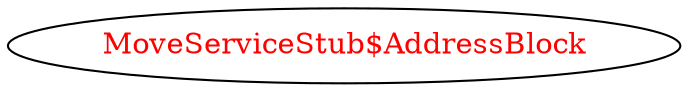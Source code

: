 digraph dependencyGraph {
 concentrate=true;
 ranksep="2.0";
 rankdir="LR"; 
 splines="ortho";
"MoveServiceStub$AddressBlock" [fontcolor="red"];
}